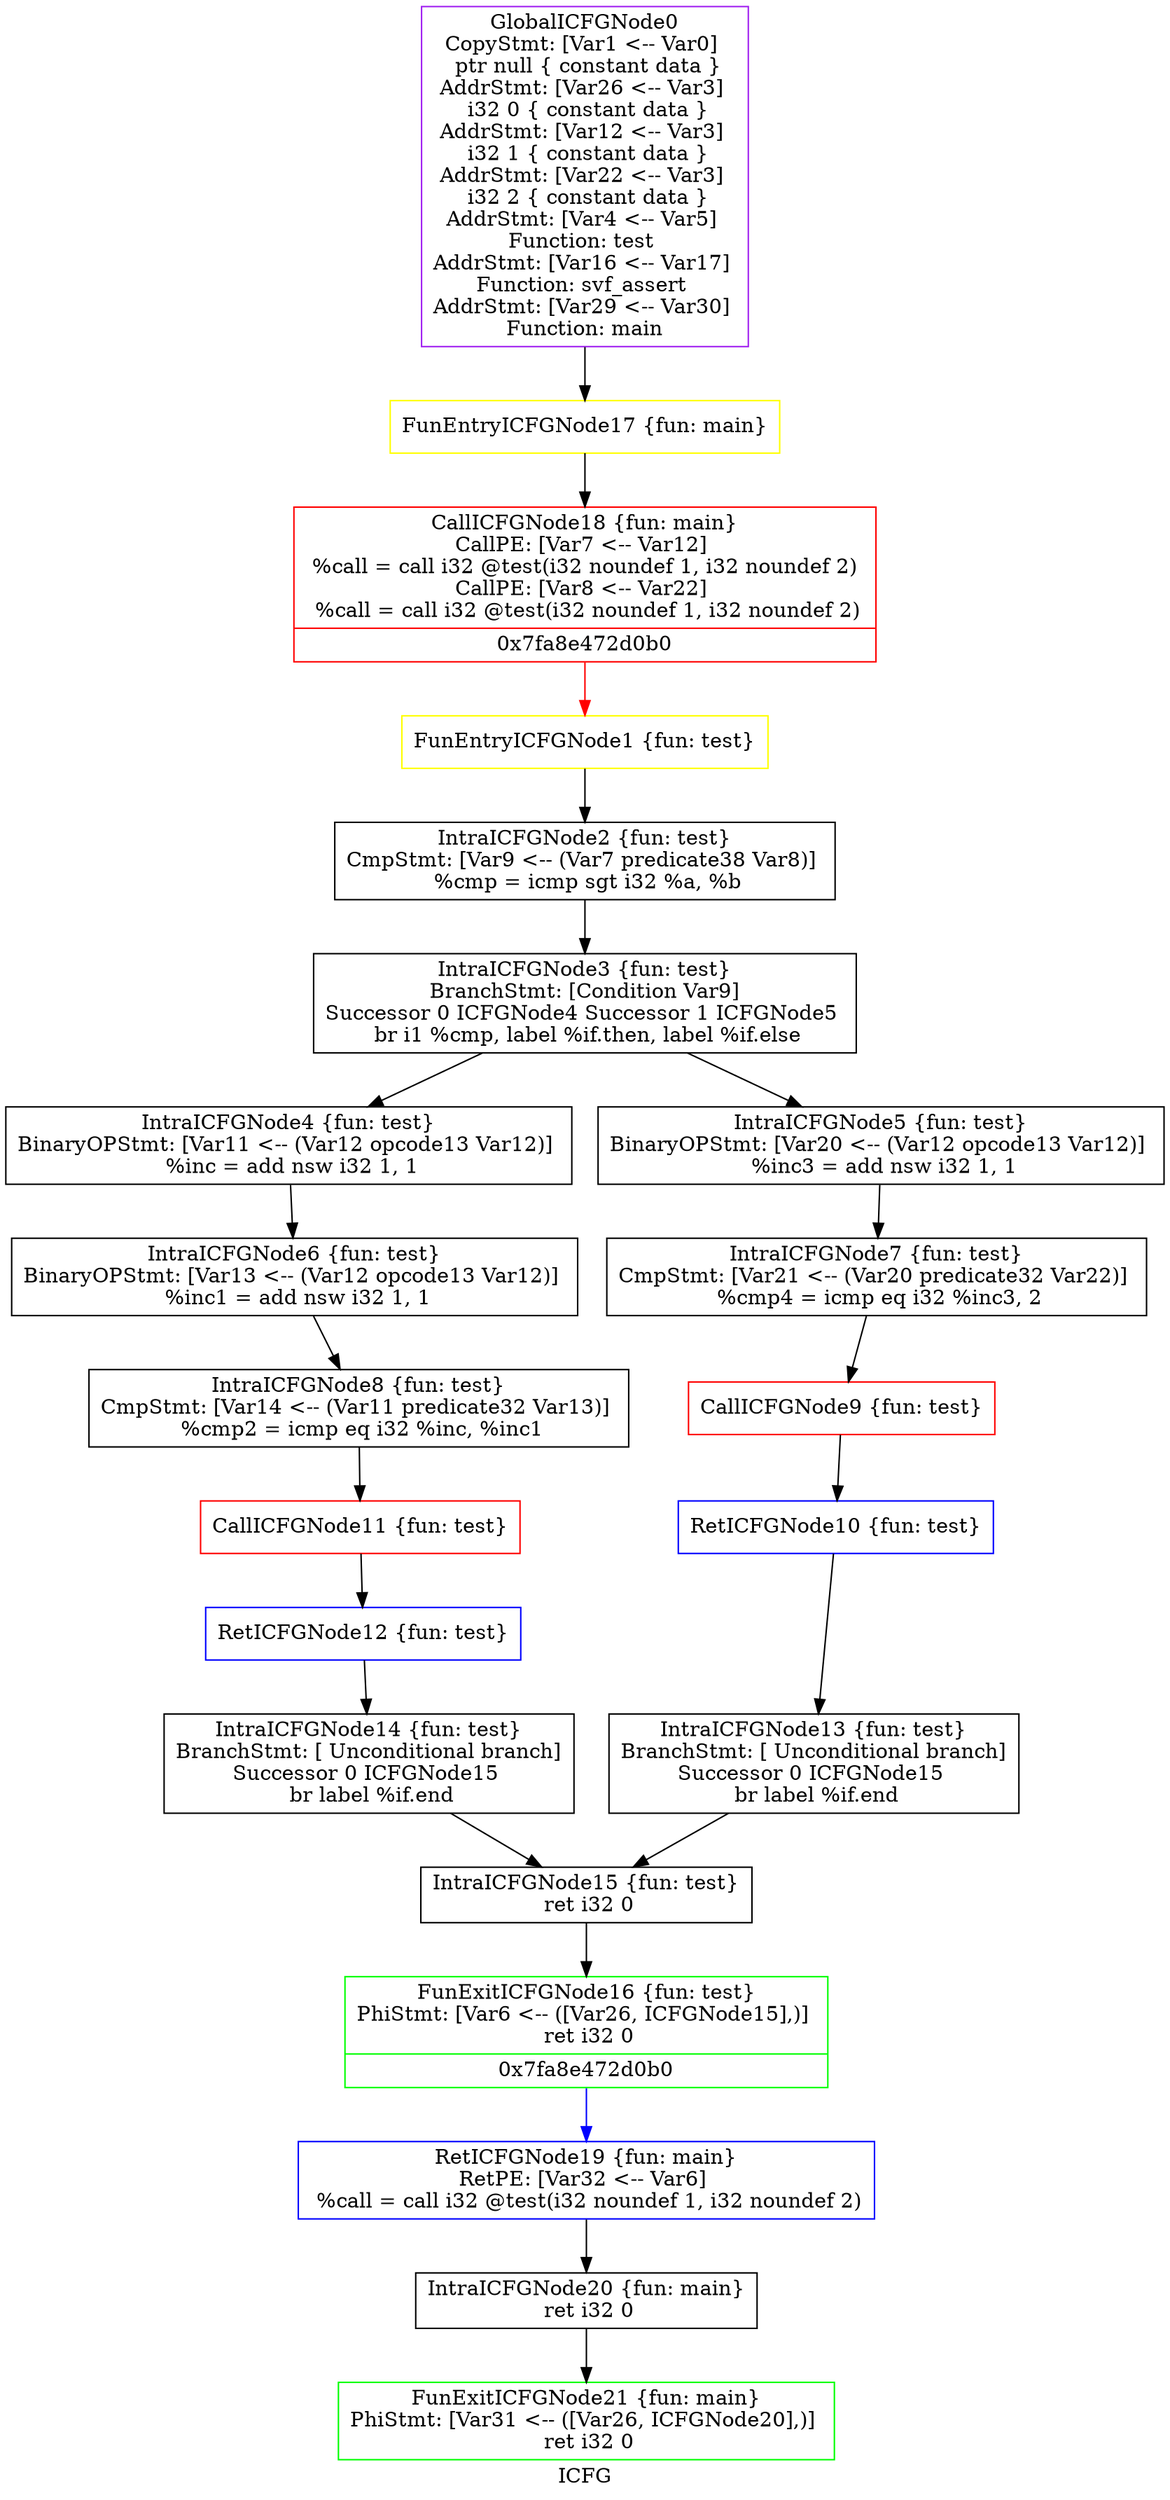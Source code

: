digraph "ICFG" {
	label="ICFG";

	Node0x7fa8e472b630 [shape=record,color=purple,label="{GlobalICFGNode0\nCopyStmt: [Var1 \<-- Var0]  \n ptr null \{ constant data \}\nAddrStmt: [Var26 \<-- Var3]  \n i32 0 \{ constant data \}\nAddrStmt: [Var12 \<-- Var3]  \n i32 1 \{ constant data \}\nAddrStmt: [Var22 \<-- Var3]  \n i32 2 \{ constant data \}\nAddrStmt: [Var4 \<-- Var5]  \nFunction: test \nAddrStmt: [Var16 \<-- Var17]  \nFunction: svf_assert \nAddrStmt: [Var29 \<-- Var30]  \nFunction: main }"];
	Node0x7fa8e472b630 -> Node0x7fa8e4723cd0[style=solid];
	Node0x7fa8e471e980 [shape=record,color=yellow,label="{FunEntryICFGNode1 \{fun: test\}}"];
	Node0x7fa8e471e980 -> Node0x7fa8e472de10[style=solid];
	Node0x7fa8e472de10 [shape=record,color=black,label="{IntraICFGNode2 \{fun: test\}\nCmpStmt: [Var9 \<-- (Var7 predicate38 Var8)]  \n   %cmp = icmp sgt i32 %a, %b }"];
	Node0x7fa8e472de10 -> Node0x7fa8e471eba0[style=solid];
	Node0x7fa8e471eba0 [shape=record,color=black,label="{IntraICFGNode3 \{fun: test\}\nBranchStmt: [Condition Var9]\nSuccessor 0 ICFGNode4   Successor 1 ICFGNode5   \n   br i1 %cmp, label %if.then, label %if.else }"];
	Node0x7fa8e471eba0 -> Node0x7fa8e472b2b0[style=solid];
	Node0x7fa8e471eba0 -> Node0x7fa8e472bcb0[style=solid];
	Node0x7fa8e472b2b0 [shape=record,color=black,label="{IntraICFGNode4 \{fun: test\}\nBinaryOPStmt: [Var11 \<-- (Var12 opcode13 Var12)]  \n   %inc = add nsw i32 1, 1 }"];
	Node0x7fa8e472b2b0 -> Node0x7fa8e472b960[style=solid];
	Node0x7fa8e472bcb0 [shape=record,color=black,label="{IntraICFGNode5 \{fun: test\}\nBinaryOPStmt: [Var20 \<-- (Var12 opcode13 Var12)]  \n   %inc3 = add nsw i32 1, 1 }"];
	Node0x7fa8e472bcb0 -> Node0x7fa8e4707760[style=solid];
	Node0x7fa8e472b960 [shape=record,color=black,label="{IntraICFGNode6 \{fun: test\}\nBinaryOPStmt: [Var13 \<-- (Var12 opcode13 Var12)]  \n   %inc1 = add nsw i32 1, 1 }"];
	Node0x7fa8e472b960 -> Node0x7fa8e470e8a0[style=solid];
	Node0x7fa8e4707760 [shape=record,color=black,label="{IntraICFGNode7 \{fun: test\}\nCmpStmt: [Var21 \<-- (Var20 predicate32 Var22)]  \n   %cmp4 = icmp eq i32 %inc3, 2 }"];
	Node0x7fa8e4707760 -> Node0x7fa8e4708600[style=solid];
	Node0x7fa8e470e8a0 [shape=record,color=black,label="{IntraICFGNode8 \{fun: test\}\nCmpStmt: [Var14 \<-- (Var11 predicate32 Var13)]  \n   %cmp2 = icmp eq i32 %inc, %inc1 }"];
	Node0x7fa8e470e8a0 -> Node0x7fa8e47262a0[style=solid];
	Node0x7fa8e4708600 [shape=record,color=red,label="{CallICFGNode9 \{fun: test\}}"];
	Node0x7fa8e4708600 -> Node0x7fa8e4722b50[style=solid];
	Node0x7fa8e4722b50 [shape=record,color=blue,label="{RetICFGNode10 \{fun: test\}}"];
	Node0x7fa8e4722b50 -> Node0x7fa8e4726590[style=solid];
	Node0x7fa8e47262a0 [shape=record,color=red,label="{CallICFGNode11 \{fun: test\}}"];
	Node0x7fa8e47262a0 -> Node0x7fa8e4726810[style=solid];
	Node0x7fa8e4726810 [shape=record,color=blue,label="{RetICFGNode12 \{fun: test\}}"];
	Node0x7fa8e4726810 -> Node0x7fa8e4729450[style=solid];
	Node0x7fa8e4726590 [shape=record,color=black,label="{IntraICFGNode13 \{fun: test\}\nBranchStmt: [ Unconditional branch]\nSuccessor 0 ICFGNode15   \n   br label %if.end }"];
	Node0x7fa8e4726590 -> Node0x7fa8e47291d0[style=solid];
	Node0x7fa8e4729450 [shape=record,color=black,label="{IntraICFGNode14 \{fun: test\}\nBranchStmt: [ Unconditional branch]\nSuccessor 0 ICFGNode15   \n   br label %if.end }"];
	Node0x7fa8e4729450 -> Node0x7fa8e47291d0[style=solid];
	Node0x7fa8e47291d0 [shape=record,color=black,label="{IntraICFGNode15 \{fun: test\}\n   ret i32 0 }"];
	Node0x7fa8e47291d0 -> Node0x7fa8e4723d90[style=solid];
	Node0x7fa8e4723d90 [shape=record,color=green,label="{FunExitICFGNode16 \{fun: test\}\nPhiStmt: [Var6 \<-- ([Var26, ICFGNode15],)]  \n   ret i32 0 |{<s0>0x7fa8e472d0b0}}"];
	Node0x7fa8e4723d90:s0 -> Node0x7fa8e4724310[style=solid,color=blue];
	Node0x7fa8e4723cd0 [shape=record,color=yellow,label="{FunEntryICFGNode17 \{fun: main\}}"];
	Node0x7fa8e4723cd0 -> Node0x7fa8e47241d0[style=solid];
	Node0x7fa8e47241d0 [shape=record,color=red,label="{CallICFGNode18 \{fun: main\}\nCallPE: [Var7 \<-- Var12]  \n   %call = call i32 @test(i32 noundef 1, i32 noundef 2) \nCallPE: [Var8 \<-- Var22]  \n   %call = call i32 @test(i32 noundef 1, i32 noundef 2) |{<s0>0x7fa8e472d0b0}}"];
	Node0x7fa8e47241d0:s0 -> Node0x7fa8e471e980[style=solid,color=red];
	Node0x7fa8e4724310 [shape=record,color=blue,label="{RetICFGNode19 \{fun: main\}\nRetPE: [Var32 \<-- Var6]  \n   %call = call i32 @test(i32 noundef 1, i32 noundef 2) }"];
	Node0x7fa8e4724310 -> Node0x7fa8e47296d0[style=solid];
	Node0x7fa8e47296d0 [shape=record,color=black,label="{IntraICFGNode20 \{fun: main\}\n   ret i32 0 }"];
	Node0x7fa8e47296d0 -> Node0x7fa8e47297f0[style=solid];
	Node0x7fa8e47297f0 [shape=record,color=green,label="{FunExitICFGNode21 \{fun: main\}\nPhiStmt: [Var31 \<-- ([Var26, ICFGNode20],)]  \n   ret i32 0 }"];
}
